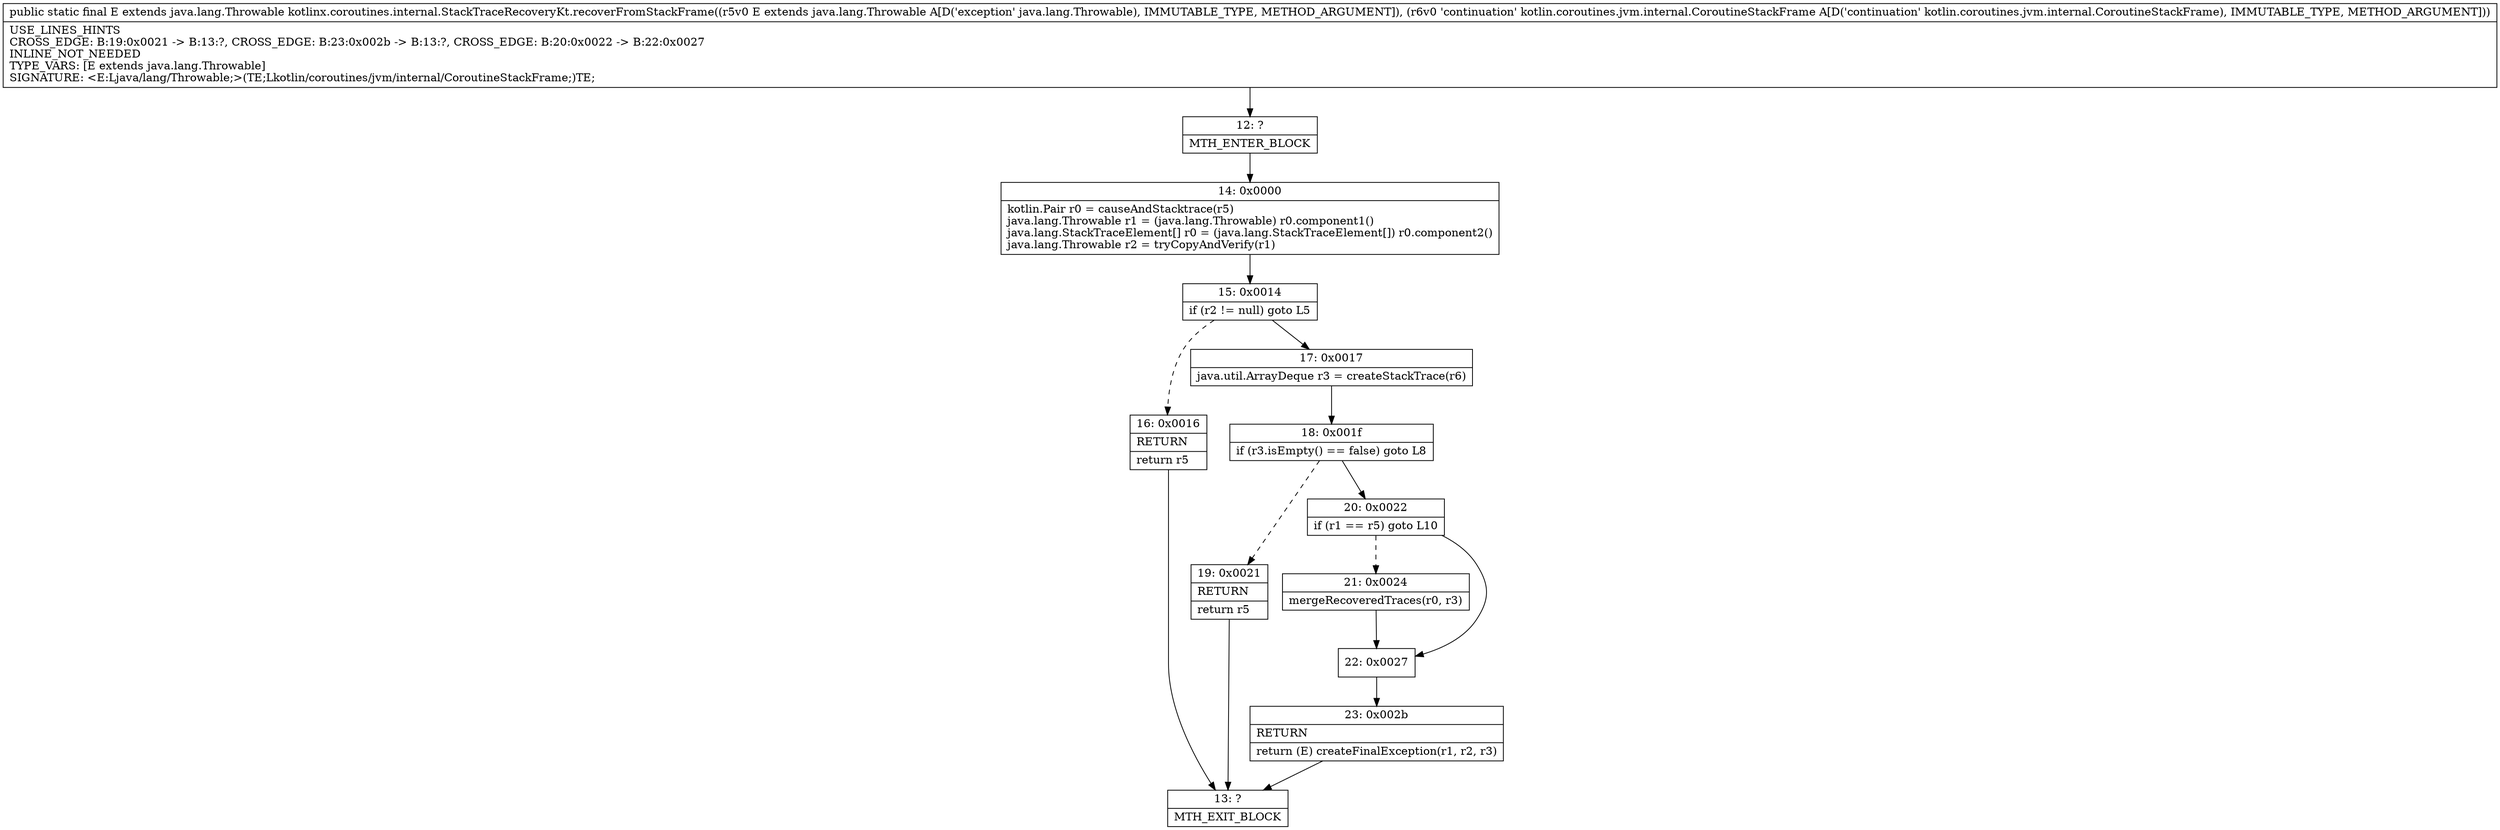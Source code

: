 digraph "CFG forkotlinx.coroutines.internal.StackTraceRecoveryKt.recoverFromStackFrame(Ljava\/lang\/Throwable;Lkotlin\/coroutines\/jvm\/internal\/CoroutineStackFrame;)Ljava\/lang\/Throwable;" {
Node_12 [shape=record,label="{12\:\ ?|MTH_ENTER_BLOCK\l}"];
Node_14 [shape=record,label="{14\:\ 0x0000|kotlin.Pair r0 = causeAndStacktrace(r5)\ljava.lang.Throwable r1 = (java.lang.Throwable) r0.component1()\ljava.lang.StackTraceElement[] r0 = (java.lang.StackTraceElement[]) r0.component2()\ljava.lang.Throwable r2 = tryCopyAndVerify(r1)\l}"];
Node_15 [shape=record,label="{15\:\ 0x0014|if (r2 != null) goto L5\l}"];
Node_16 [shape=record,label="{16\:\ 0x0016|RETURN\l|return r5\l}"];
Node_13 [shape=record,label="{13\:\ ?|MTH_EXIT_BLOCK\l}"];
Node_17 [shape=record,label="{17\:\ 0x0017|java.util.ArrayDeque r3 = createStackTrace(r6)\l}"];
Node_18 [shape=record,label="{18\:\ 0x001f|if (r3.isEmpty() == false) goto L8\l}"];
Node_19 [shape=record,label="{19\:\ 0x0021|RETURN\l|return r5\l}"];
Node_20 [shape=record,label="{20\:\ 0x0022|if (r1 == r5) goto L10\l}"];
Node_21 [shape=record,label="{21\:\ 0x0024|mergeRecoveredTraces(r0, r3)\l}"];
Node_22 [shape=record,label="{22\:\ 0x0027}"];
Node_23 [shape=record,label="{23\:\ 0x002b|RETURN\l|return (E) createFinalException(r1, r2, r3)\l}"];
MethodNode[shape=record,label="{public static final E extends java.lang.Throwable kotlinx.coroutines.internal.StackTraceRecoveryKt.recoverFromStackFrame((r5v0 E extends java.lang.Throwable A[D('exception' java.lang.Throwable), IMMUTABLE_TYPE, METHOD_ARGUMENT]), (r6v0 'continuation' kotlin.coroutines.jvm.internal.CoroutineStackFrame A[D('continuation' kotlin.coroutines.jvm.internal.CoroutineStackFrame), IMMUTABLE_TYPE, METHOD_ARGUMENT]))  | USE_LINES_HINTS\lCROSS_EDGE: B:19:0x0021 \-\> B:13:?, CROSS_EDGE: B:23:0x002b \-\> B:13:?, CROSS_EDGE: B:20:0x0022 \-\> B:22:0x0027\lINLINE_NOT_NEEDED\lTYPE_VARS: [E extends java.lang.Throwable]\lSIGNATURE: \<E:Ljava\/lang\/Throwable;\>(TE;Lkotlin\/coroutines\/jvm\/internal\/CoroutineStackFrame;)TE;\l}"];
MethodNode -> Node_12;Node_12 -> Node_14;
Node_14 -> Node_15;
Node_15 -> Node_16[style=dashed];
Node_15 -> Node_17;
Node_16 -> Node_13;
Node_17 -> Node_18;
Node_18 -> Node_19[style=dashed];
Node_18 -> Node_20;
Node_19 -> Node_13;
Node_20 -> Node_21[style=dashed];
Node_20 -> Node_22;
Node_21 -> Node_22;
Node_22 -> Node_23;
Node_23 -> Node_13;
}

